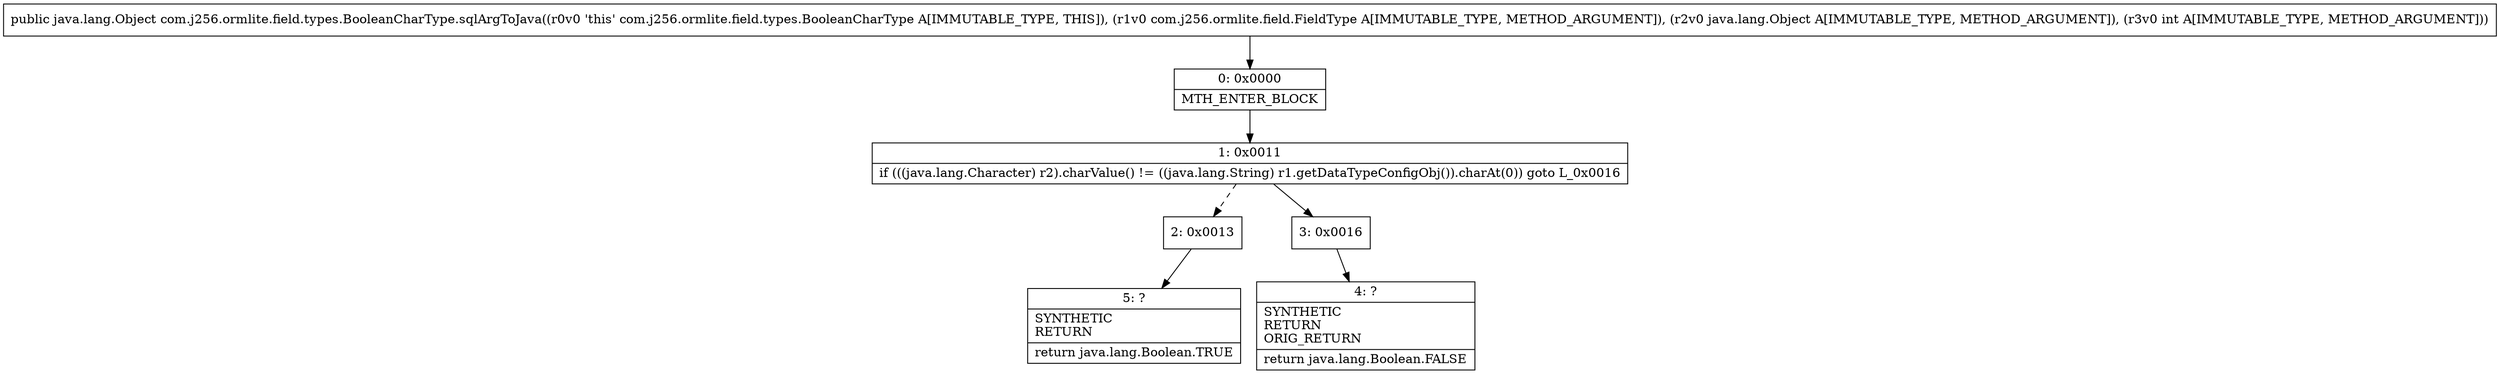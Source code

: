 digraph "CFG forcom.j256.ormlite.field.types.BooleanCharType.sqlArgToJava(Lcom\/j256\/ormlite\/field\/FieldType;Ljava\/lang\/Object;I)Ljava\/lang\/Object;" {
Node_0 [shape=record,label="{0\:\ 0x0000|MTH_ENTER_BLOCK\l}"];
Node_1 [shape=record,label="{1\:\ 0x0011|if (((java.lang.Character) r2).charValue() != ((java.lang.String) r1.getDataTypeConfigObj()).charAt(0)) goto L_0x0016\l}"];
Node_2 [shape=record,label="{2\:\ 0x0013}"];
Node_3 [shape=record,label="{3\:\ 0x0016}"];
Node_4 [shape=record,label="{4\:\ ?|SYNTHETIC\lRETURN\lORIG_RETURN\l|return java.lang.Boolean.FALSE\l}"];
Node_5 [shape=record,label="{5\:\ ?|SYNTHETIC\lRETURN\l|return java.lang.Boolean.TRUE\l}"];
MethodNode[shape=record,label="{public java.lang.Object com.j256.ormlite.field.types.BooleanCharType.sqlArgToJava((r0v0 'this' com.j256.ormlite.field.types.BooleanCharType A[IMMUTABLE_TYPE, THIS]), (r1v0 com.j256.ormlite.field.FieldType A[IMMUTABLE_TYPE, METHOD_ARGUMENT]), (r2v0 java.lang.Object A[IMMUTABLE_TYPE, METHOD_ARGUMENT]), (r3v0 int A[IMMUTABLE_TYPE, METHOD_ARGUMENT])) }"];
MethodNode -> Node_0;
Node_0 -> Node_1;
Node_1 -> Node_2[style=dashed];
Node_1 -> Node_3;
Node_2 -> Node_5;
Node_3 -> Node_4;
}

